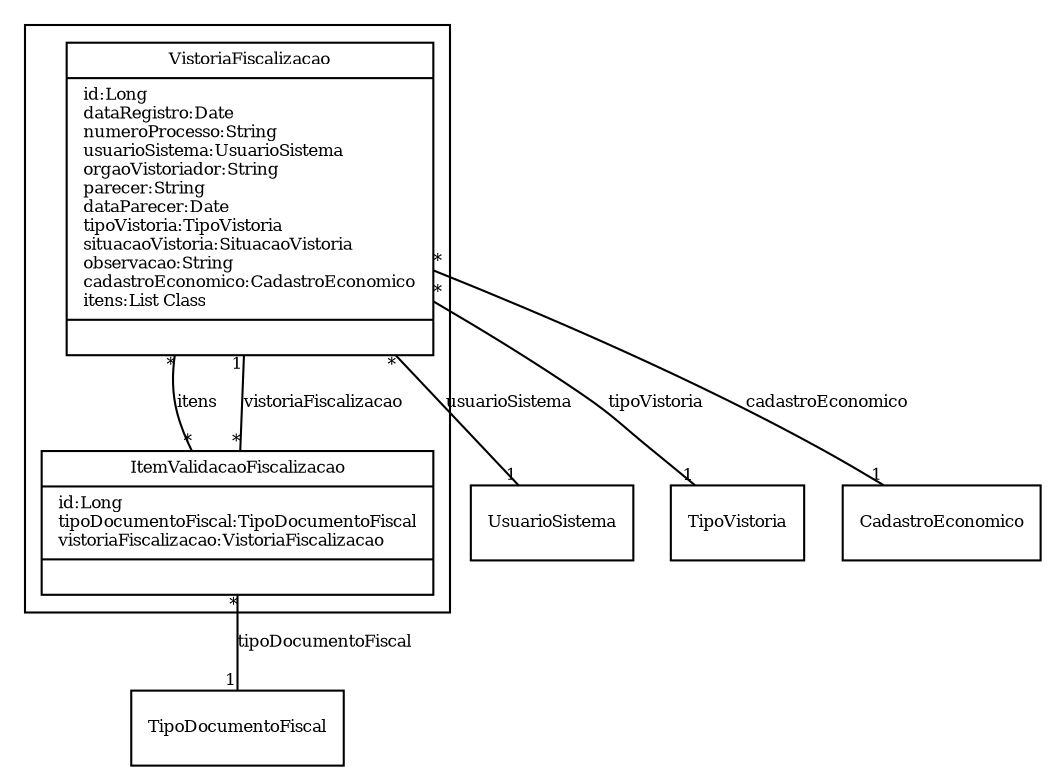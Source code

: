 digraph G{
fontname = "Times-Roman"
fontsize = 8

node [
        fontname = "Times-Roman"
        fontsize = 8
        shape = "record"
]

edge [
        fontname = "Times-Roman"
        fontsize = 8
]

subgraph clusterVISTORIA_DE_FISCALIZACAO
{
VistoriaFiscalizacao [label = "{VistoriaFiscalizacao|id:Long\ldataRegistro:Date\lnumeroProcesso:String\lusuarioSistema:UsuarioSistema\lorgaoVistoriador:String\lparecer:String\ldataParecer:Date\ltipoVistoria:TipoVistoria\lsituacaoVistoria:SituacaoVistoria\lobservacao:String\lcadastroEconomico:CadastroEconomico\litens:List Class\l|\l}"]
ItemValidacaoFiscalizacao [label = "{ItemValidacaoFiscalizacao|id:Long\ltipoDocumentoFiscal:TipoDocumentoFiscal\lvistoriaFiscalizacao:VistoriaFiscalizacao\l|\l}"]
}
edge [arrowhead = "none" headlabel = "1" taillabel = "*"] VistoriaFiscalizacao -> UsuarioSistema [label = "usuarioSistema"]
edge [arrowhead = "none" headlabel = "1" taillabel = "*"] VistoriaFiscalizacao -> TipoVistoria [label = "tipoVistoria"]
edge [arrowhead = "none" headlabel = "1" taillabel = "*"] VistoriaFiscalizacao -> CadastroEconomico [label = "cadastroEconomico"]
edge [arrowhead = "none" headlabel = "*" taillabel = "*"] VistoriaFiscalizacao -> ItemValidacaoFiscalizacao [label = "itens"]
edge [arrowhead = "none" headlabel = "1" taillabel = "*"] ItemValidacaoFiscalizacao -> TipoDocumentoFiscal [label = "tipoDocumentoFiscal"]
edge [arrowhead = "none" headlabel = "1" taillabel = "*"] ItemValidacaoFiscalizacao -> VistoriaFiscalizacao [label = "vistoriaFiscalizacao"]
}
